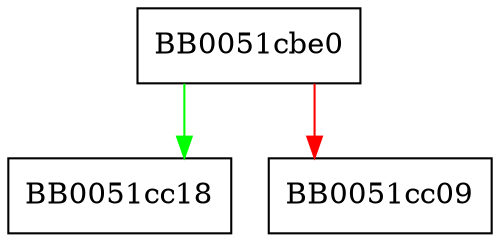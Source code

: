 digraph ASN1_item_unpack {
  node [shape="box"];
  graph [splines=ortho];
  BB0051cbe0 -> BB0051cc18 [color="green"];
  BB0051cbe0 -> BB0051cc09 [color="red"];
}